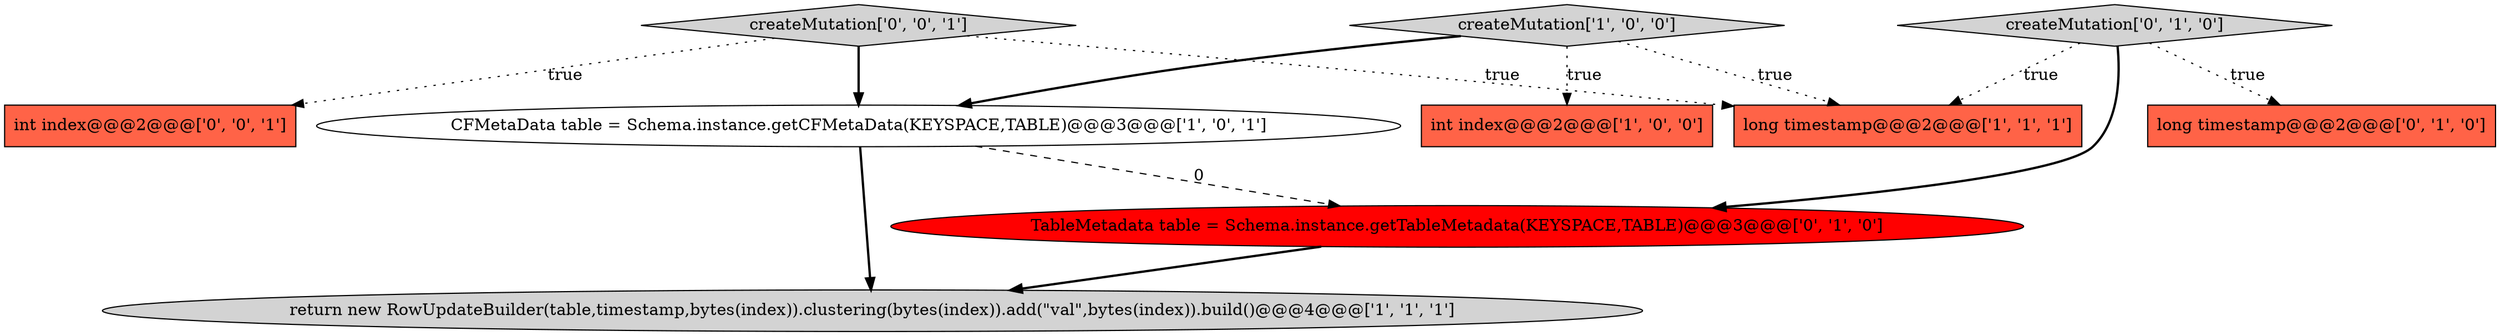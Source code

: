 digraph {
9 [style = filled, label = "createMutation['0', '0', '1']", fillcolor = lightgray, shape = diamond image = "AAA0AAABBB3BBB"];
4 [style = filled, label = "CFMetaData table = Schema.instance.getCFMetaData(KEYSPACE,TABLE)@@@3@@@['1', '0', '1']", fillcolor = white, shape = ellipse image = "AAA0AAABBB1BBB"];
1 [style = filled, label = "long timestamp@@@2@@@['1', '1', '1']", fillcolor = tomato, shape = box image = "AAA0AAABBB1BBB"];
7 [style = filled, label = "TableMetadata table = Schema.instance.getTableMetadata(KEYSPACE,TABLE)@@@3@@@['0', '1', '0']", fillcolor = red, shape = ellipse image = "AAA1AAABBB2BBB"];
6 [style = filled, label = "createMutation['0', '1', '0']", fillcolor = lightgray, shape = diamond image = "AAA0AAABBB2BBB"];
3 [style = filled, label = "createMutation['1', '0', '0']", fillcolor = lightgray, shape = diamond image = "AAA0AAABBB1BBB"];
0 [style = filled, label = "int index@@@2@@@['1', '0', '0']", fillcolor = tomato, shape = box image = "AAA0AAABBB1BBB"];
8 [style = filled, label = "int index@@@2@@@['0', '0', '1']", fillcolor = tomato, shape = box image = "AAA0AAABBB3BBB"];
5 [style = filled, label = "long timestamp@@@2@@@['0', '1', '0']", fillcolor = tomato, shape = box image = "AAA0AAABBB2BBB"];
2 [style = filled, label = "return new RowUpdateBuilder(table,timestamp,bytes(index)).clustering(bytes(index)).add(\"val\",bytes(index)).build()@@@4@@@['1', '1', '1']", fillcolor = lightgray, shape = ellipse image = "AAA0AAABBB1BBB"];
4->2 [style = bold, label=""];
9->1 [style = dotted, label="true"];
6->7 [style = bold, label=""];
4->7 [style = dashed, label="0"];
7->2 [style = bold, label=""];
3->4 [style = bold, label=""];
3->1 [style = dotted, label="true"];
9->4 [style = bold, label=""];
6->5 [style = dotted, label="true"];
3->0 [style = dotted, label="true"];
9->8 [style = dotted, label="true"];
6->1 [style = dotted, label="true"];
}
